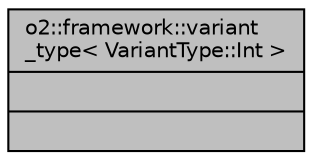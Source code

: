 digraph "o2::framework::variant_type&lt; VariantType::Int &gt;"
{
 // INTERACTIVE_SVG=YES
  bgcolor="transparent";
  edge [fontname="Helvetica",fontsize="10",labelfontname="Helvetica",labelfontsize="10"];
  node [fontname="Helvetica",fontsize="10",shape=record];
  Node1 [label="{o2::framework::variant\l_type\< VariantType::Int \>\n||}",height=0.2,width=0.4,color="black", fillcolor="grey75", style="filled", fontcolor="black"];
}
